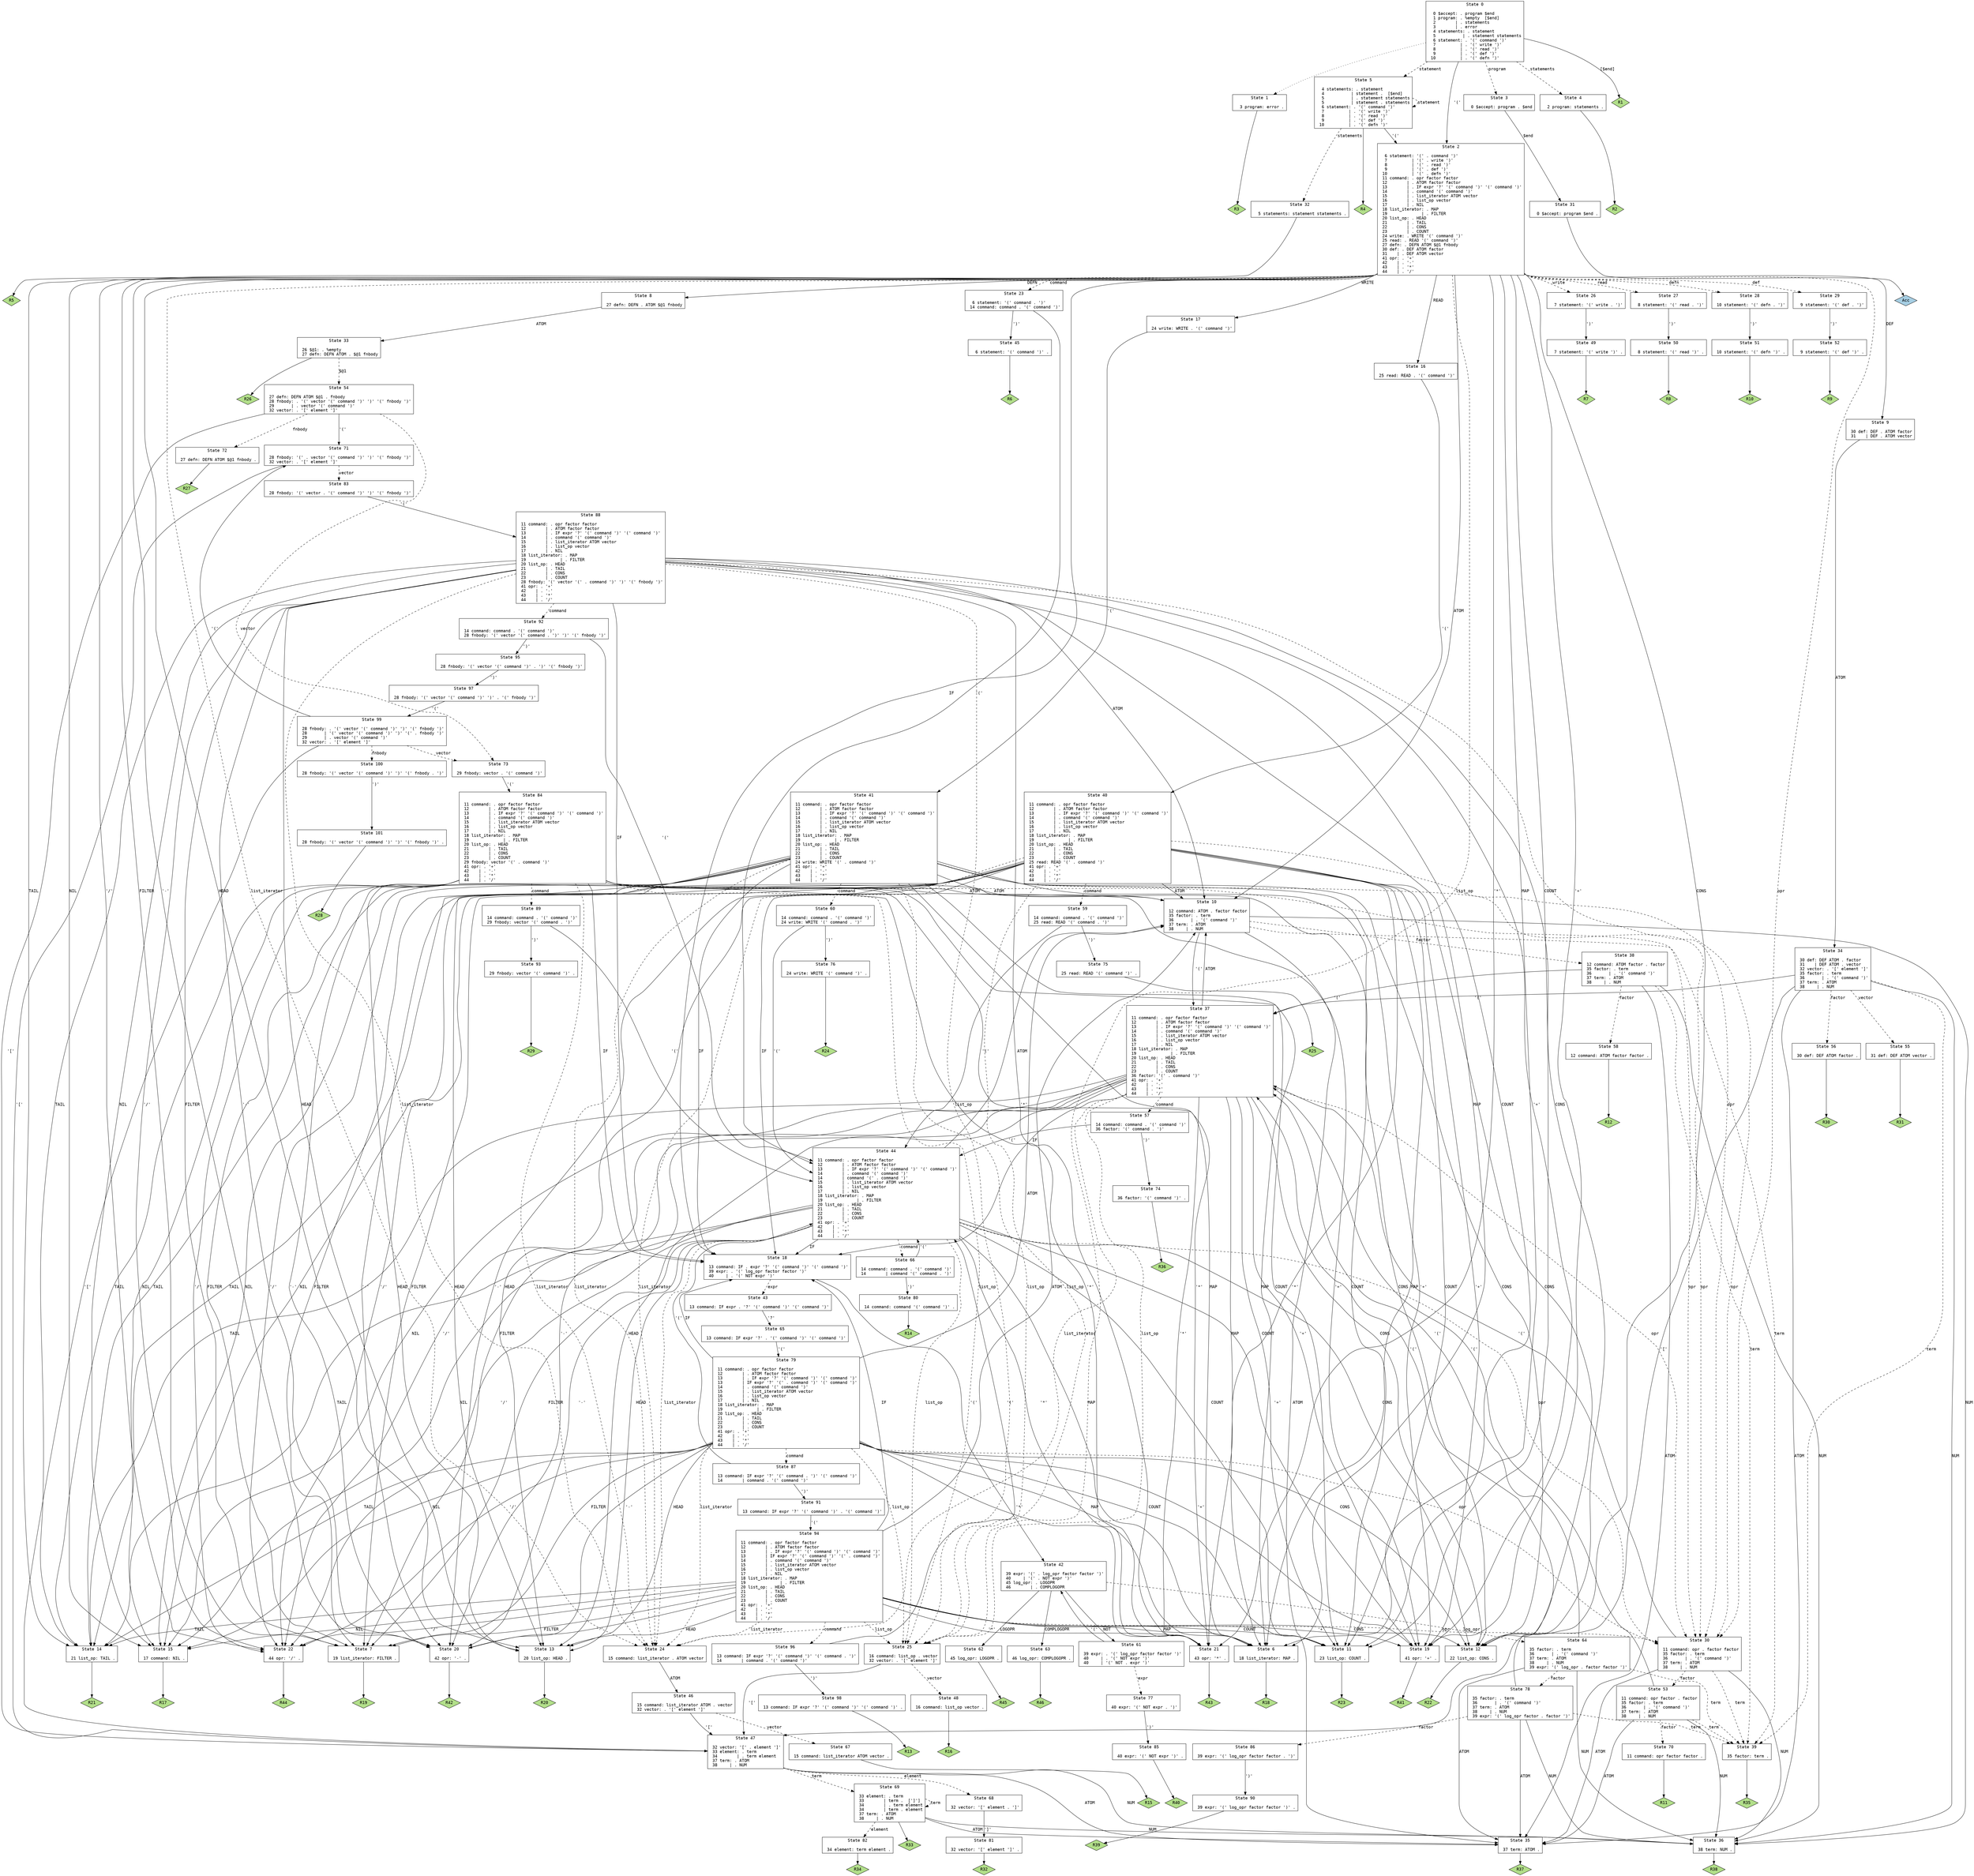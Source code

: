 // Generated by GNU Bison 3.0.4.
// Report bugs to <bug-bison@gnu.org>.
// Home page: <http://www.gnu.org/software/bison/>.

digraph "syntax.y"
{
  node [fontname = courier, shape = box, colorscheme = paired6]
  edge [fontname = courier]

  0 [label="State 0\n\l  0 $accept: . program $end\l  1 program: . %empty  [$end]\l  2        | . statements\l  3        | . error\l  4 statements: . statement\l  5           | . statement statements\l  6 statement: . '(' command ')'\l  7          | . '(' write ')'\l  8          | . '(' read ')'\l  9          | . '(' def ')'\l 10          | . '(' defn ')'\l"]
  0 -> 1 [style=dotted]
  0 -> 2 [style=solid label="'('"]
  0 -> 3 [style=dashed label="program"]
  0 -> 4 [style=dashed label="statements"]
  0 -> 5 [style=dashed label="statement"]
  0 -> "0R1" [label="[$end]", style=solid]
 "0R1" [label="R1", fillcolor=3, shape=diamond, style=filled]
  1 [label="State 1\n\l  3 program: error .\l"]
  1 -> "1R3" [style=solid]
 "1R3" [label="R3", fillcolor=3, shape=diamond, style=filled]
  2 [label="State 2\n\l  6 statement: '(' . command ')'\l  7          | '(' . write ')'\l  8          | '(' . read ')'\l  9          | '(' . def ')'\l 10          | '(' . defn ')'\l 11 command: . opr factor factor\l 12        | . ATOM factor factor\l 13        | . IF expr '?' '(' command ')' '(' command ')'\l 14        | . command '(' command ')'\l 15        | . list_iterator ATOM vector\l 16        | . list_op vector\l 17        | . NIL\l 18 list_iterator: . MAP\l 19              | . FILTER\l 20 list_op: . HEAD\l 21        | . TAIL\l 22        | . CONS\l 23        | . COUNT\l 24 write: . WRITE '(' command ')'\l 25 read: . READ '(' command ')'\l 27 defn: . DEFN ATOM $@1 fnbody\l 30 def: . DEF ATOM factor\l 31    | . DEF ATOM vector\l 41 opr: . '+'\l 42    | . '-'\l 43    | . '*'\l 44    | . '/'\l"]
  2 -> 6 [style=solid label="MAP"]
  2 -> 7 [style=solid label="FILTER"]
  2 -> 8 [style=solid label="DEFN"]
  2 -> 9 [style=solid label="DEF"]
  2 -> 10 [style=solid label="ATOM"]
  2 -> 11 [style=solid label="COUNT"]
  2 -> 12 [style=solid label="CONS"]
  2 -> 13 [style=solid label="HEAD"]
  2 -> 14 [style=solid label="TAIL"]
  2 -> 15 [style=solid label="NIL"]
  2 -> 16 [style=solid label="READ"]
  2 -> 17 [style=solid label="WRITE"]
  2 -> 18 [style=solid label="IF"]
  2 -> 19 [style=solid label="'+'"]
  2 -> 20 [style=solid label="'-'"]
  2 -> 21 [style=solid label="'*'"]
  2 -> 22 [style=solid label="'/'"]
  2 -> 23 [style=dashed label="command"]
  2 -> 24 [style=dashed label="list_iterator"]
  2 -> 25 [style=dashed label="list_op"]
  2 -> 26 [style=dashed label="write"]
  2 -> 27 [style=dashed label="read"]
  2 -> 28 [style=dashed label="defn"]
  2 -> 29 [style=dashed label="def"]
  2 -> 30 [style=dashed label="opr"]
  3 [label="State 3\n\l  0 $accept: program . $end\l"]
  3 -> 31 [style=solid label="$end"]
  4 [label="State 4\n\l  2 program: statements .\l"]
  4 -> "4R2" [style=solid]
 "4R2" [label="R2", fillcolor=3, shape=diamond, style=filled]
  5 [label="State 5\n\l  4 statements: . statement\l  4           | statement .  [$end]\l  5           | . statement statements\l  5           | statement . statements\l  6 statement: . '(' command ')'\l  7          | . '(' write ')'\l  8          | . '(' read ')'\l  9          | . '(' def ')'\l 10          | . '(' defn ')'\l"]
  5 -> 2 [style=solid label="'('"]
  5 -> 32 [style=dashed label="statements"]
  5 -> 5 [style=dashed label="statement"]
  5 -> "5R4" [style=solid]
 "5R4" [label="R4", fillcolor=3, shape=diamond, style=filled]
  6 [label="State 6\n\l 18 list_iterator: MAP .\l"]
  6 -> "6R18" [style=solid]
 "6R18" [label="R18", fillcolor=3, shape=diamond, style=filled]
  7 [label="State 7\n\l 19 list_iterator: FILTER .\l"]
  7 -> "7R19" [style=solid]
 "7R19" [label="R19", fillcolor=3, shape=diamond, style=filled]
  8 [label="State 8\n\l 27 defn: DEFN . ATOM $@1 fnbody\l"]
  8 -> 33 [style=solid label="ATOM"]
  9 [label="State 9\n\l 30 def: DEF . ATOM factor\l 31    | DEF . ATOM vector\l"]
  9 -> 34 [style=solid label="ATOM"]
  10 [label="State 10\n\l 12 command: ATOM . factor factor\l 35 factor: . term\l 36       | . '(' command ')'\l 37 term: . ATOM\l 38     | . NUM\l"]
  10 -> 35 [style=solid label="ATOM"]
  10 -> 36 [style=solid label="NUM"]
  10 -> 37 [style=solid label="'('"]
  10 -> 38 [style=dashed label="factor"]
  10 -> 39 [style=dashed label="term"]
  11 [label="State 11\n\l 23 list_op: COUNT .\l"]
  11 -> "11R23" [style=solid]
 "11R23" [label="R23", fillcolor=3, shape=diamond, style=filled]
  12 [label="State 12\n\l 22 list_op: CONS .\l"]
  12 -> "12R22" [style=solid]
 "12R22" [label="R22", fillcolor=3, shape=diamond, style=filled]
  13 [label="State 13\n\l 20 list_op: HEAD .\l"]
  13 -> "13R20" [style=solid]
 "13R20" [label="R20", fillcolor=3, shape=diamond, style=filled]
  14 [label="State 14\n\l 21 list_op: TAIL .\l"]
  14 -> "14R21" [style=solid]
 "14R21" [label="R21", fillcolor=3, shape=diamond, style=filled]
  15 [label="State 15\n\l 17 command: NIL .\l"]
  15 -> "15R17" [style=solid]
 "15R17" [label="R17", fillcolor=3, shape=diamond, style=filled]
  16 [label="State 16\n\l 25 read: READ . '(' command ')'\l"]
  16 -> 40 [style=solid label="'('"]
  17 [label="State 17\n\l 24 write: WRITE . '(' command ')'\l"]
  17 -> 41 [style=solid label="'('"]
  18 [label="State 18\n\l 13 command: IF . expr '?' '(' command ')' '(' command ')'\l 39 expr: . '(' log_opr factor factor ')'\l 40     | . '(' NOT expr ')'\l"]
  18 -> 42 [style=solid label="'('"]
  18 -> 43 [style=dashed label="expr"]
  19 [label="State 19\n\l 41 opr: '+' .\l"]
  19 -> "19R41" [style=solid]
 "19R41" [label="R41", fillcolor=3, shape=diamond, style=filled]
  20 [label="State 20\n\l 42 opr: '-' .\l"]
  20 -> "20R42" [style=solid]
 "20R42" [label="R42", fillcolor=3, shape=diamond, style=filled]
  21 [label="State 21\n\l 43 opr: '*' .\l"]
  21 -> "21R43" [style=solid]
 "21R43" [label="R43", fillcolor=3, shape=diamond, style=filled]
  22 [label="State 22\n\l 44 opr: '/' .\l"]
  22 -> "22R44" [style=solid]
 "22R44" [label="R44", fillcolor=3, shape=diamond, style=filled]
  23 [label="State 23\n\l  6 statement: '(' command . ')'\l 14 command: command . '(' command ')'\l"]
  23 -> 44 [style=solid label="'('"]
  23 -> 45 [style=solid label="')'"]
  24 [label="State 24\n\l 15 command: list_iterator . ATOM vector\l"]
  24 -> 46 [style=solid label="ATOM"]
  25 [label="State 25\n\l 16 command: list_op . vector\l 32 vector: . '[' element ']'\l"]
  25 -> 47 [style=solid label="'['"]
  25 -> 48 [style=dashed label="vector"]
  26 [label="State 26\n\l  7 statement: '(' write . ')'\l"]
  26 -> 49 [style=solid label="')'"]
  27 [label="State 27\n\l  8 statement: '(' read . ')'\l"]
  27 -> 50 [style=solid label="')'"]
  28 [label="State 28\n\l 10 statement: '(' defn . ')'\l"]
  28 -> 51 [style=solid label="')'"]
  29 [label="State 29\n\l  9 statement: '(' def . ')'\l"]
  29 -> 52 [style=solid label="')'"]
  30 [label="State 30\n\l 11 command: opr . factor factor\l 35 factor: . term\l 36       | . '(' command ')'\l 37 term: . ATOM\l 38     | . NUM\l"]
  30 -> 35 [style=solid label="ATOM"]
  30 -> 36 [style=solid label="NUM"]
  30 -> 37 [style=solid label="'('"]
  30 -> 53 [style=dashed label="factor"]
  30 -> 39 [style=dashed label="term"]
  31 [label="State 31\n\l  0 $accept: program $end .\l"]
  31 -> "31R0" [style=solid]
 "31R0" [label="Acc", fillcolor=1, shape=diamond, style=filled]
  32 [label="State 32\n\l  5 statements: statement statements .\l"]
  32 -> "32R5" [style=solid]
 "32R5" [label="R5", fillcolor=3, shape=diamond, style=filled]
  33 [label="State 33\n\l 26 $@1: . %empty\l 27 defn: DEFN ATOM . $@1 fnbody\l"]
  33 -> 54 [style=dashed label="$@1"]
  33 -> "33R26" [style=solid]
 "33R26" [label="R26", fillcolor=3, shape=diamond, style=filled]
  34 [label="State 34\n\l 30 def: DEF ATOM . factor\l 31    | DEF ATOM . vector\l 32 vector: . '[' element ']'\l 35 factor: . term\l 36       | . '(' command ')'\l 37 term: . ATOM\l 38     | . NUM\l"]
  34 -> 35 [style=solid label="ATOM"]
  34 -> 36 [style=solid label="NUM"]
  34 -> 37 [style=solid label="'('"]
  34 -> 47 [style=solid label="'['"]
  34 -> 55 [style=dashed label="vector"]
  34 -> 56 [style=dashed label="factor"]
  34 -> 39 [style=dashed label="term"]
  35 [label="State 35\n\l 37 term: ATOM .\l"]
  35 -> "35R37" [style=solid]
 "35R37" [label="R37", fillcolor=3, shape=diamond, style=filled]
  36 [label="State 36\n\l 38 term: NUM .\l"]
  36 -> "36R38" [style=solid]
 "36R38" [label="R38", fillcolor=3, shape=diamond, style=filled]
  37 [label="State 37\n\l 11 command: . opr factor factor\l 12        | . ATOM factor factor\l 13        | . IF expr '?' '(' command ')' '(' command ')'\l 14        | . command '(' command ')'\l 15        | . list_iterator ATOM vector\l 16        | . list_op vector\l 17        | . NIL\l 18 list_iterator: . MAP\l 19              | . FILTER\l 20 list_op: . HEAD\l 21        | . TAIL\l 22        | . CONS\l 23        | . COUNT\l 36 factor: '(' . command ')'\l 41 opr: . '+'\l 42    | . '-'\l 43    | . '*'\l 44    | . '/'\l"]
  37 -> 6 [style=solid label="MAP"]
  37 -> 7 [style=solid label="FILTER"]
  37 -> 10 [style=solid label="ATOM"]
  37 -> 11 [style=solid label="COUNT"]
  37 -> 12 [style=solid label="CONS"]
  37 -> 13 [style=solid label="HEAD"]
  37 -> 14 [style=solid label="TAIL"]
  37 -> 15 [style=solid label="NIL"]
  37 -> 18 [style=solid label="IF"]
  37 -> 19 [style=solid label="'+'"]
  37 -> 20 [style=solid label="'-'"]
  37 -> 21 [style=solid label="'*'"]
  37 -> 22 [style=solid label="'/'"]
  37 -> 57 [style=dashed label="command"]
  37 -> 24 [style=dashed label="list_iterator"]
  37 -> 25 [style=dashed label="list_op"]
  37 -> 30 [style=dashed label="opr"]
  38 [label="State 38\n\l 12 command: ATOM factor . factor\l 35 factor: . term\l 36       | . '(' command ')'\l 37 term: . ATOM\l 38     | . NUM\l"]
  38 -> 35 [style=solid label="ATOM"]
  38 -> 36 [style=solid label="NUM"]
  38 -> 37 [style=solid label="'('"]
  38 -> 58 [style=dashed label="factor"]
  38 -> 39 [style=dashed label="term"]
  39 [label="State 39\n\l 35 factor: term .\l"]
  39 -> "39R35" [style=solid]
 "39R35" [label="R35", fillcolor=3, shape=diamond, style=filled]
  40 [label="State 40\n\l 11 command: . opr factor factor\l 12        | . ATOM factor factor\l 13        | . IF expr '?' '(' command ')' '(' command ')'\l 14        | . command '(' command ')'\l 15        | . list_iterator ATOM vector\l 16        | . list_op vector\l 17        | . NIL\l 18 list_iterator: . MAP\l 19              | . FILTER\l 20 list_op: . HEAD\l 21        | . TAIL\l 22        | . CONS\l 23        | . COUNT\l 25 read: READ '(' . command ')'\l 41 opr: . '+'\l 42    | . '-'\l 43    | . '*'\l 44    | . '/'\l"]
  40 -> 6 [style=solid label="MAP"]
  40 -> 7 [style=solid label="FILTER"]
  40 -> 10 [style=solid label="ATOM"]
  40 -> 11 [style=solid label="COUNT"]
  40 -> 12 [style=solid label="CONS"]
  40 -> 13 [style=solid label="HEAD"]
  40 -> 14 [style=solid label="TAIL"]
  40 -> 15 [style=solid label="NIL"]
  40 -> 18 [style=solid label="IF"]
  40 -> 19 [style=solid label="'+'"]
  40 -> 20 [style=solid label="'-'"]
  40 -> 21 [style=solid label="'*'"]
  40 -> 22 [style=solid label="'/'"]
  40 -> 59 [style=dashed label="command"]
  40 -> 24 [style=dashed label="list_iterator"]
  40 -> 25 [style=dashed label="list_op"]
  40 -> 30 [style=dashed label="opr"]
  41 [label="State 41\n\l 11 command: . opr factor factor\l 12        | . ATOM factor factor\l 13        | . IF expr '?' '(' command ')' '(' command ')'\l 14        | . command '(' command ')'\l 15        | . list_iterator ATOM vector\l 16        | . list_op vector\l 17        | . NIL\l 18 list_iterator: . MAP\l 19              | . FILTER\l 20 list_op: . HEAD\l 21        | . TAIL\l 22        | . CONS\l 23        | . COUNT\l 24 write: WRITE '(' . command ')'\l 41 opr: . '+'\l 42    | . '-'\l 43    | . '*'\l 44    | . '/'\l"]
  41 -> 6 [style=solid label="MAP"]
  41 -> 7 [style=solid label="FILTER"]
  41 -> 10 [style=solid label="ATOM"]
  41 -> 11 [style=solid label="COUNT"]
  41 -> 12 [style=solid label="CONS"]
  41 -> 13 [style=solid label="HEAD"]
  41 -> 14 [style=solid label="TAIL"]
  41 -> 15 [style=solid label="NIL"]
  41 -> 18 [style=solid label="IF"]
  41 -> 19 [style=solid label="'+'"]
  41 -> 20 [style=solid label="'-'"]
  41 -> 21 [style=solid label="'*'"]
  41 -> 22 [style=solid label="'/'"]
  41 -> 60 [style=dashed label="command"]
  41 -> 24 [style=dashed label="list_iterator"]
  41 -> 25 [style=dashed label="list_op"]
  41 -> 30 [style=dashed label="opr"]
  42 [label="State 42\n\l 39 expr: '(' . log_opr factor factor ')'\l 40     | '(' . NOT expr ')'\l 45 log_opr: . LOGOPR\l 46        | . COMPLOGOPR\l"]
  42 -> 61 [style=solid label="NOT"]
  42 -> 62 [style=solid label="LOGOPR"]
  42 -> 63 [style=solid label="COMPLOGOPR"]
  42 -> 64 [style=dashed label="log_opr"]
  43 [label="State 43\n\l 13 command: IF expr . '?' '(' command ')' '(' command ')'\l"]
  43 -> 65 [style=solid label="'?'"]
  44 [label="State 44\n\l 11 command: . opr factor factor\l 12        | . ATOM factor factor\l 13        | . IF expr '?' '(' command ')' '(' command ')'\l 14        | . command '(' command ')'\l 14        | command '(' . command ')'\l 15        | . list_iterator ATOM vector\l 16        | . list_op vector\l 17        | . NIL\l 18 list_iterator: . MAP\l 19              | . FILTER\l 20 list_op: . HEAD\l 21        | . TAIL\l 22        | . CONS\l 23        | . COUNT\l 41 opr: . '+'\l 42    | . '-'\l 43    | . '*'\l 44    | . '/'\l"]
  44 -> 6 [style=solid label="MAP"]
  44 -> 7 [style=solid label="FILTER"]
  44 -> 10 [style=solid label="ATOM"]
  44 -> 11 [style=solid label="COUNT"]
  44 -> 12 [style=solid label="CONS"]
  44 -> 13 [style=solid label="HEAD"]
  44 -> 14 [style=solid label="TAIL"]
  44 -> 15 [style=solid label="NIL"]
  44 -> 18 [style=solid label="IF"]
  44 -> 19 [style=solid label="'+'"]
  44 -> 20 [style=solid label="'-'"]
  44 -> 21 [style=solid label="'*'"]
  44 -> 22 [style=solid label="'/'"]
  44 -> 66 [style=dashed label="command"]
  44 -> 24 [style=dashed label="list_iterator"]
  44 -> 25 [style=dashed label="list_op"]
  44 -> 30 [style=dashed label="opr"]
  45 [label="State 45\n\l  6 statement: '(' command ')' .\l"]
  45 -> "45R6" [style=solid]
 "45R6" [label="R6", fillcolor=3, shape=diamond, style=filled]
  46 [label="State 46\n\l 15 command: list_iterator ATOM . vector\l 32 vector: . '[' element ']'\l"]
  46 -> 47 [style=solid label="'['"]
  46 -> 67 [style=dashed label="vector"]
  47 [label="State 47\n\l 32 vector: '[' . element ']'\l 33 element: . term\l 34        | . term element\l 37 term: . ATOM\l 38     | . NUM\l"]
  47 -> 35 [style=solid label="ATOM"]
  47 -> 36 [style=solid label="NUM"]
  47 -> 68 [style=dashed label="element"]
  47 -> 69 [style=dashed label="term"]
  48 [label="State 48\n\l 16 command: list_op vector .\l"]
  48 -> "48R16" [style=solid]
 "48R16" [label="R16", fillcolor=3, shape=diamond, style=filled]
  49 [label="State 49\n\l  7 statement: '(' write ')' .\l"]
  49 -> "49R7" [style=solid]
 "49R7" [label="R7", fillcolor=3, shape=diamond, style=filled]
  50 [label="State 50\n\l  8 statement: '(' read ')' .\l"]
  50 -> "50R8" [style=solid]
 "50R8" [label="R8", fillcolor=3, shape=diamond, style=filled]
  51 [label="State 51\n\l 10 statement: '(' defn ')' .\l"]
  51 -> "51R10" [style=solid]
 "51R10" [label="R10", fillcolor=3, shape=diamond, style=filled]
  52 [label="State 52\n\l  9 statement: '(' def ')' .\l"]
  52 -> "52R9" [style=solid]
 "52R9" [label="R9", fillcolor=3, shape=diamond, style=filled]
  53 [label="State 53\n\l 11 command: opr factor . factor\l 35 factor: . term\l 36       | . '(' command ')'\l 37 term: . ATOM\l 38     | . NUM\l"]
  53 -> 35 [style=solid label="ATOM"]
  53 -> 36 [style=solid label="NUM"]
  53 -> 37 [style=solid label="'('"]
  53 -> 70 [style=dashed label="factor"]
  53 -> 39 [style=dashed label="term"]
  54 [label="State 54\n\l 27 defn: DEFN ATOM $@1 . fnbody\l 28 fnbody: . '(' vector '(' command ')' ')' '(' fnbody ')'\l 29       | . vector '(' command ')'\l 32 vector: . '[' element ']'\l"]
  54 -> 71 [style=solid label="'('"]
  54 -> 47 [style=solid label="'['"]
  54 -> 72 [style=dashed label="fnbody"]
  54 -> 73 [style=dashed label="vector"]
  55 [label="State 55\n\l 31 def: DEF ATOM vector .\l"]
  55 -> "55R31" [style=solid]
 "55R31" [label="R31", fillcolor=3, shape=diamond, style=filled]
  56 [label="State 56\n\l 30 def: DEF ATOM factor .\l"]
  56 -> "56R30" [style=solid]
 "56R30" [label="R30", fillcolor=3, shape=diamond, style=filled]
  57 [label="State 57\n\l 14 command: command . '(' command ')'\l 36 factor: '(' command . ')'\l"]
  57 -> 44 [style=solid label="'('"]
  57 -> 74 [style=solid label="')'"]
  58 [label="State 58\n\l 12 command: ATOM factor factor .\l"]
  58 -> "58R12" [style=solid]
 "58R12" [label="R12", fillcolor=3, shape=diamond, style=filled]
  59 [label="State 59\n\l 14 command: command . '(' command ')'\l 25 read: READ '(' command . ')'\l"]
  59 -> 44 [style=solid label="'('"]
  59 -> 75 [style=solid label="')'"]
  60 [label="State 60\n\l 14 command: command . '(' command ')'\l 24 write: WRITE '(' command . ')'\l"]
  60 -> 44 [style=solid label="'('"]
  60 -> 76 [style=solid label="')'"]
  61 [label="State 61\n\l 39 expr: . '(' log_opr factor factor ')'\l 40     | . '(' NOT expr ')'\l 40     | '(' NOT . expr ')'\l"]
  61 -> 42 [style=solid label="'('"]
  61 -> 77 [style=dashed label="expr"]
  62 [label="State 62\n\l 45 log_opr: LOGOPR .\l"]
  62 -> "62R45" [style=solid]
 "62R45" [label="R45", fillcolor=3, shape=diamond, style=filled]
  63 [label="State 63\n\l 46 log_opr: COMPLOGOPR .\l"]
  63 -> "63R46" [style=solid]
 "63R46" [label="R46", fillcolor=3, shape=diamond, style=filled]
  64 [label="State 64\n\l 35 factor: . term\l 36       | . '(' command ')'\l 37 term: . ATOM\l 38     | . NUM\l 39 expr: '(' log_opr . factor factor ')'\l"]
  64 -> 35 [style=solid label="ATOM"]
  64 -> 36 [style=solid label="NUM"]
  64 -> 37 [style=solid label="'('"]
  64 -> 78 [style=dashed label="factor"]
  64 -> 39 [style=dashed label="term"]
  65 [label="State 65\n\l 13 command: IF expr '?' . '(' command ')' '(' command ')'\l"]
  65 -> 79 [style=solid label="'('"]
  66 [label="State 66\n\l 14 command: command . '(' command ')'\l 14        | command '(' command . ')'\l"]
  66 -> 44 [style=solid label="'('"]
  66 -> 80 [style=solid label="')'"]
  67 [label="State 67\n\l 15 command: list_iterator ATOM vector .\l"]
  67 -> "67R15" [style=solid]
 "67R15" [label="R15", fillcolor=3, shape=diamond, style=filled]
  68 [label="State 68\n\l 32 vector: '[' element . ']'\l"]
  68 -> 81 [style=solid label="']'"]
  69 [label="State 69\n\l 33 element: . term\l 33        | term .  [']']\l 34        | . term element\l 34        | term . element\l 37 term: . ATOM\l 38     | . NUM\l"]
  69 -> 35 [style=solid label="ATOM"]
  69 -> 36 [style=solid label="NUM"]
  69 -> 82 [style=dashed label="element"]
  69 -> 69 [style=dashed label="term"]
  69 -> "69R33" [style=solid]
 "69R33" [label="R33", fillcolor=3, shape=diamond, style=filled]
  70 [label="State 70\n\l 11 command: opr factor factor .\l"]
  70 -> "70R11" [style=solid]
 "70R11" [label="R11", fillcolor=3, shape=diamond, style=filled]
  71 [label="State 71\n\l 28 fnbody: '(' . vector '(' command ')' ')' '(' fnbody ')'\l 32 vector: . '[' element ']'\l"]
  71 -> 47 [style=solid label="'['"]
  71 -> 83 [style=dashed label="vector"]
  72 [label="State 72\n\l 27 defn: DEFN ATOM $@1 fnbody .\l"]
  72 -> "72R27" [style=solid]
 "72R27" [label="R27", fillcolor=3, shape=diamond, style=filled]
  73 [label="State 73\n\l 29 fnbody: vector . '(' command ')'\l"]
  73 -> 84 [style=solid label="'('"]
  74 [label="State 74\n\l 36 factor: '(' command ')' .\l"]
  74 -> "74R36" [style=solid]
 "74R36" [label="R36", fillcolor=3, shape=diamond, style=filled]
  75 [label="State 75\n\l 25 read: READ '(' command ')' .\l"]
  75 -> "75R25" [style=solid]
 "75R25" [label="R25", fillcolor=3, shape=diamond, style=filled]
  76 [label="State 76\n\l 24 write: WRITE '(' command ')' .\l"]
  76 -> "76R24" [style=solid]
 "76R24" [label="R24", fillcolor=3, shape=diamond, style=filled]
  77 [label="State 77\n\l 40 expr: '(' NOT expr . ')'\l"]
  77 -> 85 [style=solid label="')'"]
  78 [label="State 78\n\l 35 factor: . term\l 36       | . '(' command ')'\l 37 term: . ATOM\l 38     | . NUM\l 39 expr: '(' log_opr factor . factor ')'\l"]
  78 -> 35 [style=solid label="ATOM"]
  78 -> 36 [style=solid label="NUM"]
  78 -> 37 [style=solid label="'('"]
  78 -> 86 [style=dashed label="factor"]
  78 -> 39 [style=dashed label="term"]
  79 [label="State 79\n\l 11 command: . opr factor factor\l 12        | . ATOM factor factor\l 13        | . IF expr '?' '(' command ')' '(' command ')'\l 13        | IF expr '?' '(' . command ')' '(' command ')'\l 14        | . command '(' command ')'\l 15        | . list_iterator ATOM vector\l 16        | . list_op vector\l 17        | . NIL\l 18 list_iterator: . MAP\l 19              | . FILTER\l 20 list_op: . HEAD\l 21        | . TAIL\l 22        | . CONS\l 23        | . COUNT\l 41 opr: . '+'\l 42    | . '-'\l 43    | . '*'\l 44    | . '/'\l"]
  79 -> 6 [style=solid label="MAP"]
  79 -> 7 [style=solid label="FILTER"]
  79 -> 10 [style=solid label="ATOM"]
  79 -> 11 [style=solid label="COUNT"]
  79 -> 12 [style=solid label="CONS"]
  79 -> 13 [style=solid label="HEAD"]
  79 -> 14 [style=solid label="TAIL"]
  79 -> 15 [style=solid label="NIL"]
  79 -> 18 [style=solid label="IF"]
  79 -> 19 [style=solid label="'+'"]
  79 -> 20 [style=solid label="'-'"]
  79 -> 21 [style=solid label="'*'"]
  79 -> 22 [style=solid label="'/'"]
  79 -> 87 [style=dashed label="command"]
  79 -> 24 [style=dashed label="list_iterator"]
  79 -> 25 [style=dashed label="list_op"]
  79 -> 30 [style=dashed label="opr"]
  80 [label="State 80\n\l 14 command: command '(' command ')' .\l"]
  80 -> "80R14" [style=solid]
 "80R14" [label="R14", fillcolor=3, shape=diamond, style=filled]
  81 [label="State 81\n\l 32 vector: '[' element ']' .\l"]
  81 -> "81R32" [style=solid]
 "81R32" [label="R32", fillcolor=3, shape=diamond, style=filled]
  82 [label="State 82\n\l 34 element: term element .\l"]
  82 -> "82R34" [style=solid]
 "82R34" [label="R34", fillcolor=3, shape=diamond, style=filled]
  83 [label="State 83\n\l 28 fnbody: '(' vector . '(' command ')' ')' '(' fnbody ')'\l"]
  83 -> 88 [style=solid label="'('"]
  84 [label="State 84\n\l 11 command: . opr factor factor\l 12        | . ATOM factor factor\l 13        | . IF expr '?' '(' command ')' '(' command ')'\l 14        | . command '(' command ')'\l 15        | . list_iterator ATOM vector\l 16        | . list_op vector\l 17        | . NIL\l 18 list_iterator: . MAP\l 19              | . FILTER\l 20 list_op: . HEAD\l 21        | . TAIL\l 22        | . CONS\l 23        | . COUNT\l 29 fnbody: vector '(' . command ')'\l 41 opr: . '+'\l 42    | . '-'\l 43    | . '*'\l 44    | . '/'\l"]
  84 -> 6 [style=solid label="MAP"]
  84 -> 7 [style=solid label="FILTER"]
  84 -> 10 [style=solid label="ATOM"]
  84 -> 11 [style=solid label="COUNT"]
  84 -> 12 [style=solid label="CONS"]
  84 -> 13 [style=solid label="HEAD"]
  84 -> 14 [style=solid label="TAIL"]
  84 -> 15 [style=solid label="NIL"]
  84 -> 18 [style=solid label="IF"]
  84 -> 19 [style=solid label="'+'"]
  84 -> 20 [style=solid label="'-'"]
  84 -> 21 [style=solid label="'*'"]
  84 -> 22 [style=solid label="'/'"]
  84 -> 89 [style=dashed label="command"]
  84 -> 24 [style=dashed label="list_iterator"]
  84 -> 25 [style=dashed label="list_op"]
  84 -> 30 [style=dashed label="opr"]
  85 [label="State 85\n\l 40 expr: '(' NOT expr ')' .\l"]
  85 -> "85R40" [style=solid]
 "85R40" [label="R40", fillcolor=3, shape=diamond, style=filled]
  86 [label="State 86\n\l 39 expr: '(' log_opr factor factor . ')'\l"]
  86 -> 90 [style=solid label="')'"]
  87 [label="State 87\n\l 13 command: IF expr '?' '(' command . ')' '(' command ')'\l 14        | command . '(' command ')'\l"]
  87 -> 44 [style=solid label="'('"]
  87 -> 91 [style=solid label="')'"]
  88 [label="State 88\n\l 11 command: . opr factor factor\l 12        | . ATOM factor factor\l 13        | . IF expr '?' '(' command ')' '(' command ')'\l 14        | . command '(' command ')'\l 15        | . list_iterator ATOM vector\l 16        | . list_op vector\l 17        | . NIL\l 18 list_iterator: . MAP\l 19              | . FILTER\l 20 list_op: . HEAD\l 21        | . TAIL\l 22        | . CONS\l 23        | . COUNT\l 28 fnbody: '(' vector '(' . command ')' ')' '(' fnbody ')'\l 41 opr: . '+'\l 42    | . '-'\l 43    | . '*'\l 44    | . '/'\l"]
  88 -> 6 [style=solid label="MAP"]
  88 -> 7 [style=solid label="FILTER"]
  88 -> 10 [style=solid label="ATOM"]
  88 -> 11 [style=solid label="COUNT"]
  88 -> 12 [style=solid label="CONS"]
  88 -> 13 [style=solid label="HEAD"]
  88 -> 14 [style=solid label="TAIL"]
  88 -> 15 [style=solid label="NIL"]
  88 -> 18 [style=solid label="IF"]
  88 -> 19 [style=solid label="'+'"]
  88 -> 20 [style=solid label="'-'"]
  88 -> 21 [style=solid label="'*'"]
  88 -> 22 [style=solid label="'/'"]
  88 -> 92 [style=dashed label="command"]
  88 -> 24 [style=dashed label="list_iterator"]
  88 -> 25 [style=dashed label="list_op"]
  88 -> 30 [style=dashed label="opr"]
  89 [label="State 89\n\l 14 command: command . '(' command ')'\l 29 fnbody: vector '(' command . ')'\l"]
  89 -> 44 [style=solid label="'('"]
  89 -> 93 [style=solid label="')'"]
  90 [label="State 90\n\l 39 expr: '(' log_opr factor factor ')' .\l"]
  90 -> "90R39" [style=solid]
 "90R39" [label="R39", fillcolor=3, shape=diamond, style=filled]
  91 [label="State 91\n\l 13 command: IF expr '?' '(' command ')' . '(' command ')'\l"]
  91 -> 94 [style=solid label="'('"]
  92 [label="State 92\n\l 14 command: command . '(' command ')'\l 28 fnbody: '(' vector '(' command . ')' ')' '(' fnbody ')'\l"]
  92 -> 44 [style=solid label="'('"]
  92 -> 95 [style=solid label="')'"]
  93 [label="State 93\n\l 29 fnbody: vector '(' command ')' .\l"]
  93 -> "93R29" [style=solid]
 "93R29" [label="R29", fillcolor=3, shape=diamond, style=filled]
  94 [label="State 94\n\l 11 command: . opr factor factor\l 12        | . ATOM factor factor\l 13        | . IF expr '?' '(' command ')' '(' command ')'\l 13        | IF expr '?' '(' command ')' '(' . command ')'\l 14        | . command '(' command ')'\l 15        | . list_iterator ATOM vector\l 16        | . list_op vector\l 17        | . NIL\l 18 list_iterator: . MAP\l 19              | . FILTER\l 20 list_op: . HEAD\l 21        | . TAIL\l 22        | . CONS\l 23        | . COUNT\l 41 opr: . '+'\l 42    | . '-'\l 43    | . '*'\l 44    | . '/'\l"]
  94 -> 6 [style=solid label="MAP"]
  94 -> 7 [style=solid label="FILTER"]
  94 -> 10 [style=solid label="ATOM"]
  94 -> 11 [style=solid label="COUNT"]
  94 -> 12 [style=solid label="CONS"]
  94 -> 13 [style=solid label="HEAD"]
  94 -> 14 [style=solid label="TAIL"]
  94 -> 15 [style=solid label="NIL"]
  94 -> 18 [style=solid label="IF"]
  94 -> 19 [style=solid label="'+'"]
  94 -> 20 [style=solid label="'-'"]
  94 -> 21 [style=solid label="'*'"]
  94 -> 22 [style=solid label="'/'"]
  94 -> 96 [style=dashed label="command"]
  94 -> 24 [style=dashed label="list_iterator"]
  94 -> 25 [style=dashed label="list_op"]
  94 -> 30 [style=dashed label="opr"]
  95 [label="State 95\n\l 28 fnbody: '(' vector '(' command ')' . ')' '(' fnbody ')'\l"]
  95 -> 97 [style=solid label="')'"]
  96 [label="State 96\n\l 13 command: IF expr '?' '(' command ')' '(' command . ')'\l 14        | command . '(' command ')'\l"]
  96 -> 44 [style=solid label="'('"]
  96 -> 98 [style=solid label="')'"]
  97 [label="State 97\n\l 28 fnbody: '(' vector '(' command ')' ')' . '(' fnbody ')'\l"]
  97 -> 99 [style=solid label="'('"]
  98 [label="State 98\n\l 13 command: IF expr '?' '(' command ')' '(' command ')' .\l"]
  98 -> "98R13" [style=solid]
 "98R13" [label="R13", fillcolor=3, shape=diamond, style=filled]
  99 [label="State 99\n\l 28 fnbody: . '(' vector '(' command ')' ')' '(' fnbody ')'\l 28       | '(' vector '(' command ')' ')' '(' . fnbody ')'\l 29       | . vector '(' command ')'\l 32 vector: . '[' element ']'\l"]
  99 -> 71 [style=solid label="'('"]
  99 -> 47 [style=solid label="'['"]
  99 -> 100 [style=dashed label="fnbody"]
  99 -> 73 [style=dashed label="vector"]
  100 [label="State 100\n\l 28 fnbody: '(' vector '(' command ')' ')' '(' fnbody . ')'\l"]
  100 -> 101 [style=solid label="')'"]
  101 [label="State 101\n\l 28 fnbody: '(' vector '(' command ')' ')' '(' fnbody ')' .\l"]
  101 -> "101R28" [style=solid]
 "101R28" [label="R28", fillcolor=3, shape=diamond, style=filled]
}
